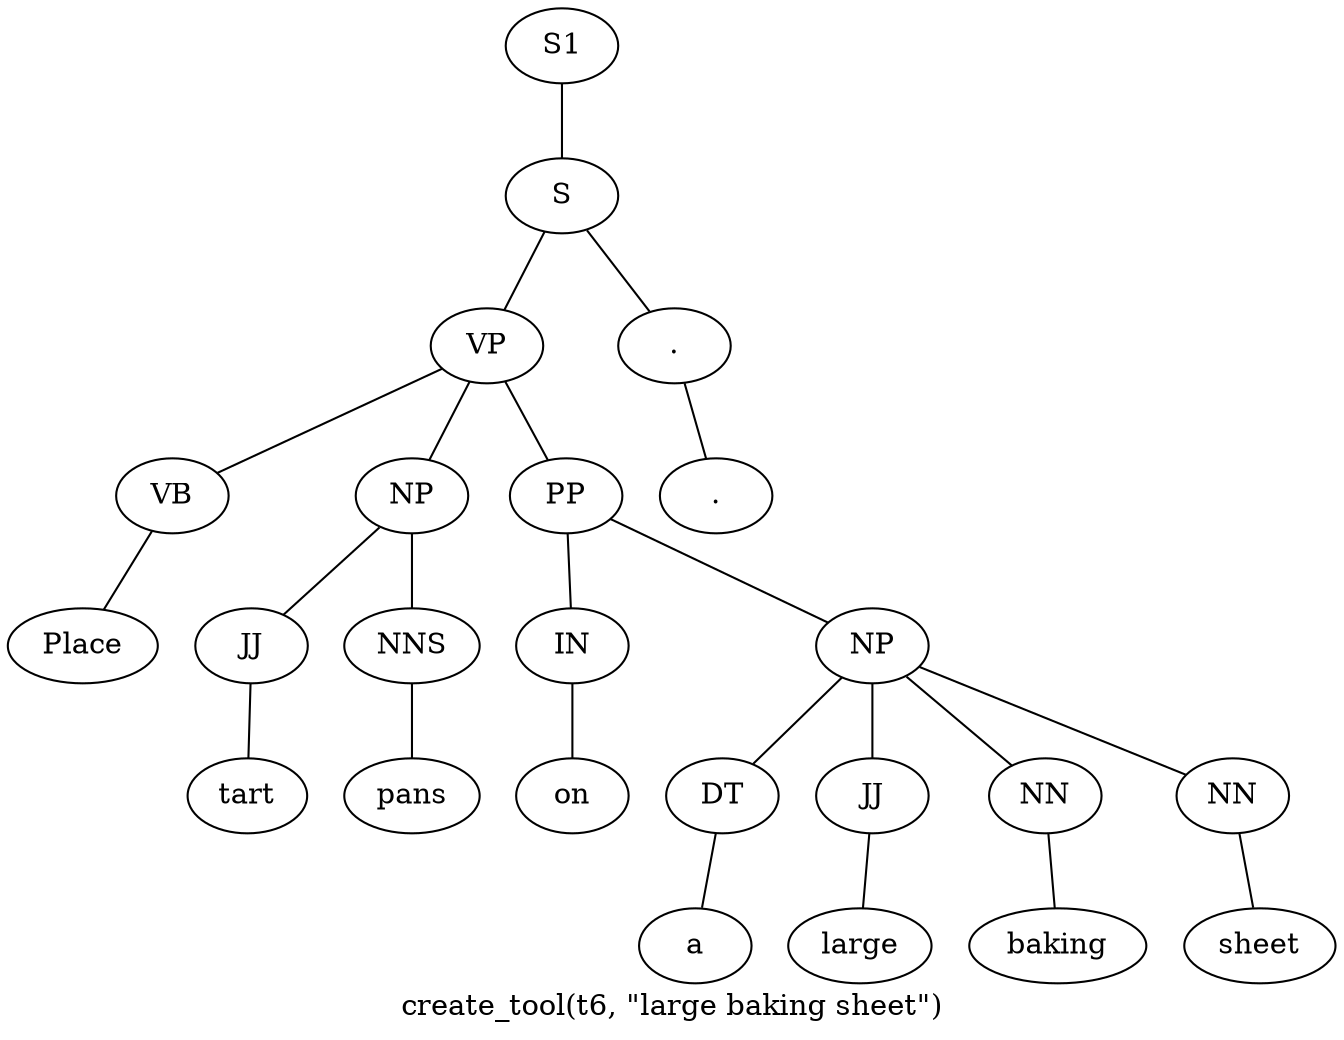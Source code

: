 graph SyntaxGraph {
	label = "create_tool(t6, \"large baking sheet\")";
	Node0 [label="S1"];
	Node1 [label="S"];
	Node2 [label="VP"];
	Node3 [label="VB"];
	Node4 [label="Place"];
	Node5 [label="NP"];
	Node6 [label="JJ"];
	Node7 [label="tart"];
	Node8 [label="NNS"];
	Node9 [label="pans"];
	Node10 [label="PP"];
	Node11 [label="IN"];
	Node12 [label="on"];
	Node13 [label="NP"];
	Node14 [label="DT"];
	Node15 [label="a"];
	Node16 [label="JJ"];
	Node17 [label="large"];
	Node18 [label="NN"];
	Node19 [label="baking"];
	Node20 [label="NN"];
	Node21 [label="sheet"];
	Node22 [label="."];
	Node23 [label="."];

	Node0 -- Node1;
	Node1 -- Node2;
	Node1 -- Node22;
	Node2 -- Node3;
	Node2 -- Node5;
	Node2 -- Node10;
	Node3 -- Node4;
	Node5 -- Node6;
	Node5 -- Node8;
	Node6 -- Node7;
	Node8 -- Node9;
	Node10 -- Node11;
	Node10 -- Node13;
	Node11 -- Node12;
	Node13 -- Node14;
	Node13 -- Node16;
	Node13 -- Node18;
	Node13 -- Node20;
	Node14 -- Node15;
	Node16 -- Node17;
	Node18 -- Node19;
	Node20 -- Node21;
	Node22 -- Node23;
}